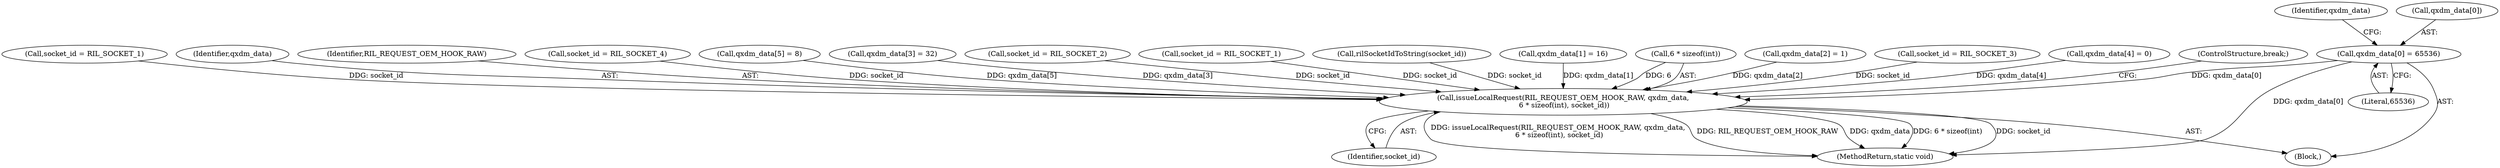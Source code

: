 digraph "0_Android_cd5f15f588a5d27e99ba12f057245bfe507f8c42@array" {
"1000449" [label="(Call,qxdm_data[0] = 65536)"];
"1000479" [label="(Call,issueLocalRequest(RIL_REQUEST_OEM_HOOK_RAW, qxdm_data,\n 6 * sizeof(int), socket_id))"];
"1000474" [label="(Call,qxdm_data[5] = 8)"];
"1000456" [label="(Identifier,qxdm_data)"];
"1000464" [label="(Call,qxdm_data[3] = 32)"];
"1000346" [label="(Call,socket_id = RIL_SOCKET_2)"];
"1000361" [label="(Call,socket_id = RIL_SOCKET_1)"];
"1000449" [label="(Call,qxdm_data[0] = 65536)"];
"1000370" [label="(Block,)"];
"1000143" [label="(Call,rilSocketIdToString(socket_id))"];
"1000454" [label="(Call,qxdm_data[1] = 16)"];
"1000482" [label="(Call,6 * sizeof(int))"];
"1000635" [label="(MethodReturn,static void)"];
"1000459" [label="(Call,qxdm_data[2] = 1)"];
"1000453" [label="(Literal,65536)"];
"1000486" [label="(Identifier,socket_id)"];
"1000351" [label="(Call,socket_id = RIL_SOCKET_3)"];
"1000469" [label="(Call,qxdm_data[4] = 0)"];
"1000450" [label="(Call,qxdm_data[0])"];
"1000487" [label="(ControlStructure,break;)"];
"1000479" [label="(Call,issueLocalRequest(RIL_REQUEST_OEM_HOOK_RAW, qxdm_data,\n 6 * sizeof(int), socket_id))"];
"1000341" [label="(Call,socket_id = RIL_SOCKET_1)"];
"1000481" [label="(Identifier,qxdm_data)"];
"1000480" [label="(Identifier,RIL_REQUEST_OEM_HOOK_RAW)"];
"1000356" [label="(Call,socket_id = RIL_SOCKET_4)"];
"1000449" -> "1000370"  [label="AST: "];
"1000449" -> "1000453"  [label="CFG: "];
"1000450" -> "1000449"  [label="AST: "];
"1000453" -> "1000449"  [label="AST: "];
"1000456" -> "1000449"  [label="CFG: "];
"1000449" -> "1000635"  [label="DDG: qxdm_data[0]"];
"1000449" -> "1000479"  [label="DDG: qxdm_data[0]"];
"1000479" -> "1000370"  [label="AST: "];
"1000479" -> "1000486"  [label="CFG: "];
"1000480" -> "1000479"  [label="AST: "];
"1000481" -> "1000479"  [label="AST: "];
"1000482" -> "1000479"  [label="AST: "];
"1000486" -> "1000479"  [label="AST: "];
"1000487" -> "1000479"  [label="CFG: "];
"1000479" -> "1000635"  [label="DDG: socket_id"];
"1000479" -> "1000635"  [label="DDG: issueLocalRequest(RIL_REQUEST_OEM_HOOK_RAW, qxdm_data,\n 6 * sizeof(int), socket_id)"];
"1000479" -> "1000635"  [label="DDG: RIL_REQUEST_OEM_HOOK_RAW"];
"1000479" -> "1000635"  [label="DDG: qxdm_data"];
"1000479" -> "1000635"  [label="DDG: 6 * sizeof(int)"];
"1000454" -> "1000479"  [label="DDG: qxdm_data[1]"];
"1000459" -> "1000479"  [label="DDG: qxdm_data[2]"];
"1000464" -> "1000479"  [label="DDG: qxdm_data[3]"];
"1000474" -> "1000479"  [label="DDG: qxdm_data[5]"];
"1000469" -> "1000479"  [label="DDG: qxdm_data[4]"];
"1000482" -> "1000479"  [label="DDG: 6"];
"1000356" -> "1000479"  [label="DDG: socket_id"];
"1000143" -> "1000479"  [label="DDG: socket_id"];
"1000346" -> "1000479"  [label="DDG: socket_id"];
"1000341" -> "1000479"  [label="DDG: socket_id"];
"1000361" -> "1000479"  [label="DDG: socket_id"];
"1000351" -> "1000479"  [label="DDG: socket_id"];
}

